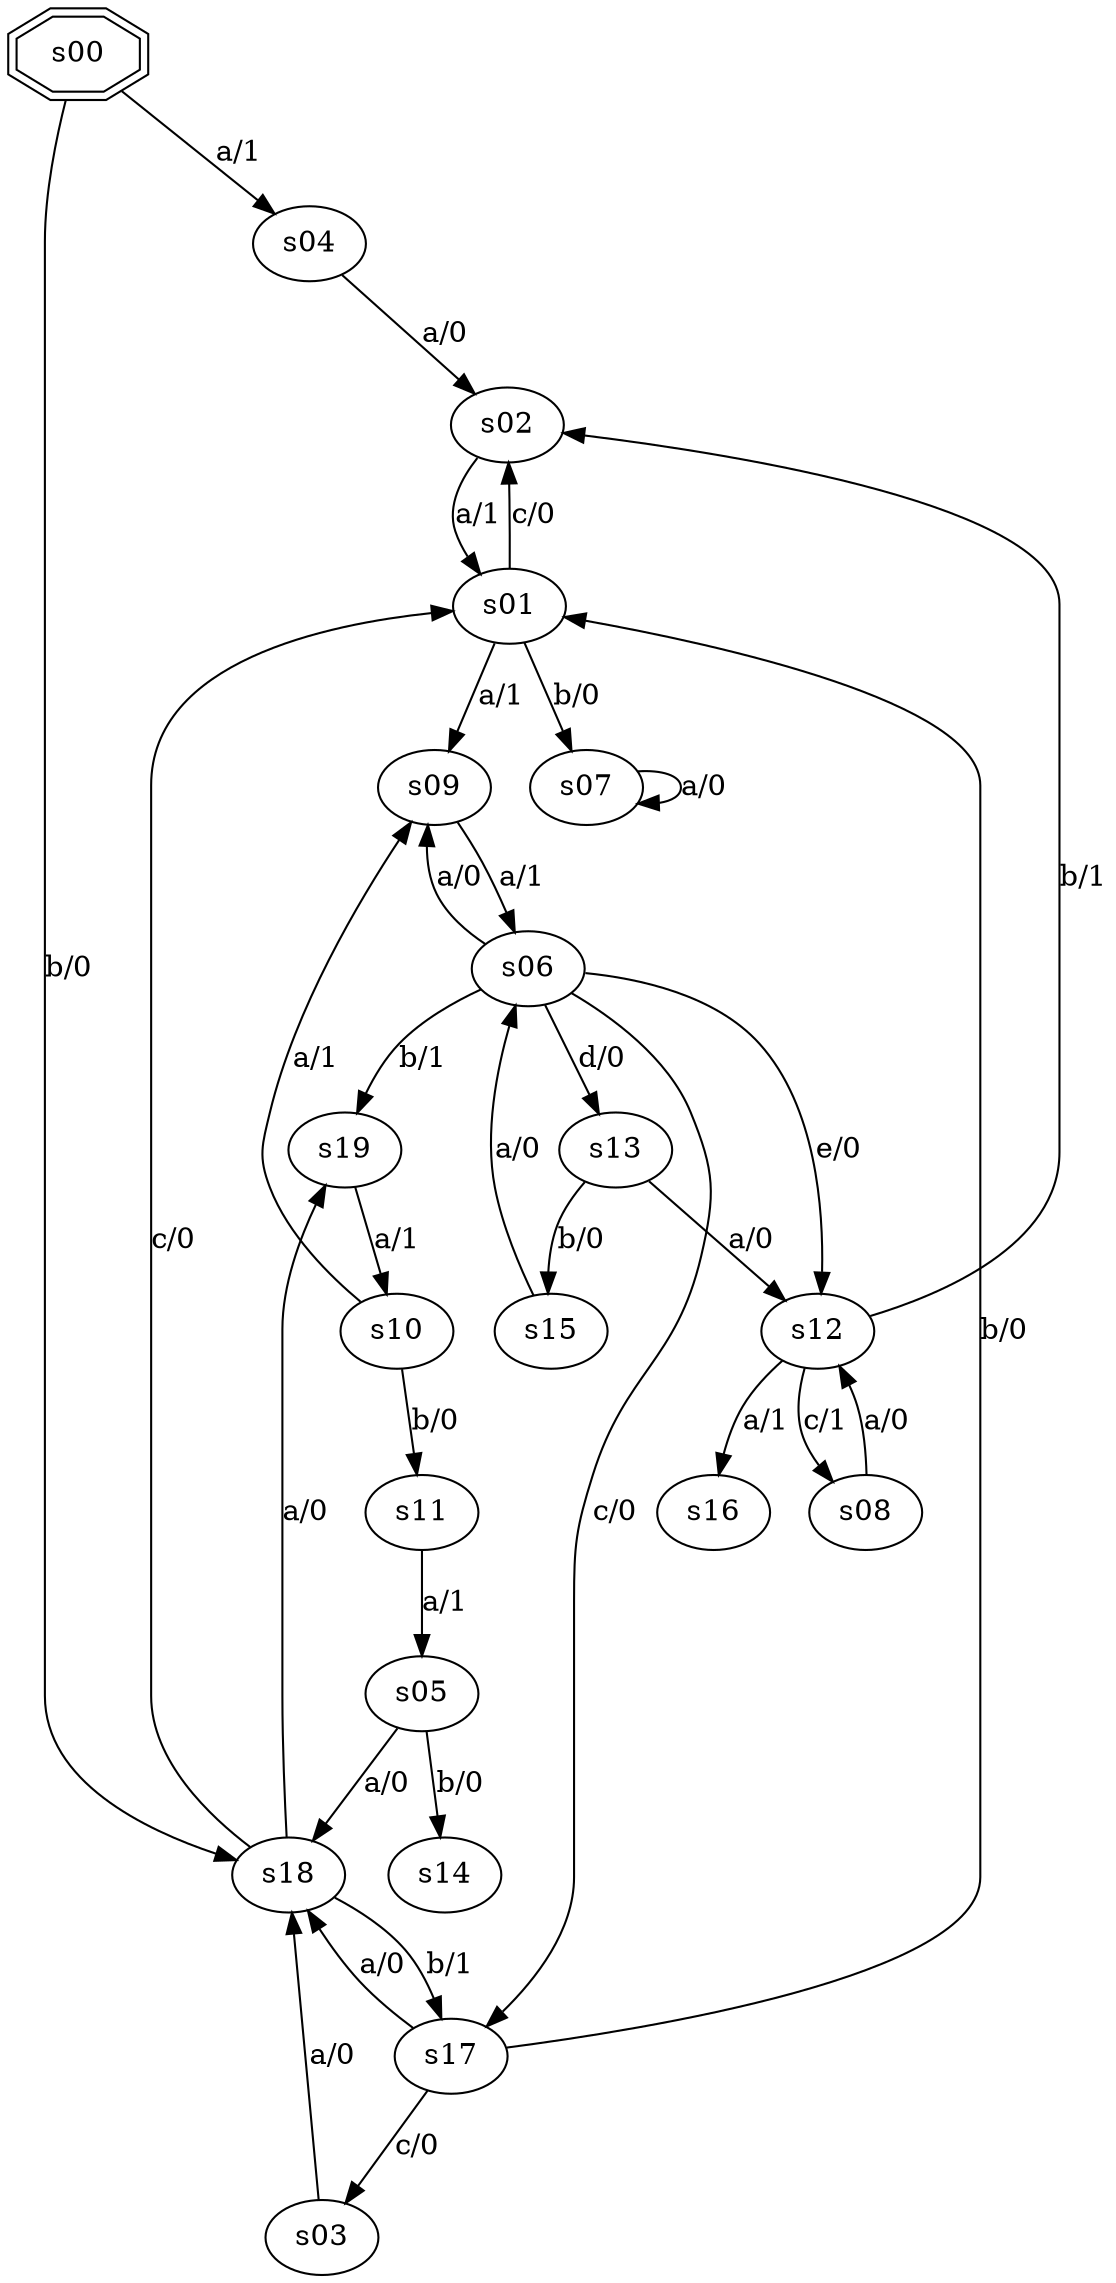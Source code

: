 digraph graph_011 {
	s00 -> s04 [label="a/1"];
	s00 -> s18 [label="b/0"];
	s01 -> s09 [label="a/1"];
	s01 -> s07 [label="b/0"];
	s01 -> s02 [label="c/0"];
	s02 -> s01 [label="a/1"];
	s03 -> s18 [label="a/0"];
	s04 -> s02 [label="a/0"];
	s05 -> s18 [label="a/0"];
	s05 -> s14 [label="b/0"];
	s06 -> s09 [label="a/0"];
	s06 -> s19 [label="b/1"];
	s06 -> s17 [label="c/0"];
	s06 -> s13 [label="d/0"];
	s06 -> s12 [label="e/0"];
	s07 -> s07 [label="a/0"];
	s08 -> s12 [label="a/0"];
	s09 -> s06 [label="a/1"];
	s10 -> s09 [label="a/1"];
	s10 -> s11 [label="b/0"];
	s11 -> s05 [label="a/1"];
	s12 -> s16 [label="a/1"];
	s12 -> s02 [label="b/1"];
	s12 -> s08 [label="c/1"];
	s13 -> s12 [label="a/0"];
	s13 -> s15 [label="b/0"];
	s15 -> s06 [label="a/0"];
	s17 -> s18 [label="a/0"];
	s17 -> s01 [label="b/0"];
	s17 -> s03 [label="c/0"];
	s18 -> s19 [label="a/0"];
	s18 -> s17 [label="b/1"];
	s18 -> s01 [label="c/0"];
	s19 -> s10 [label="a/1"];
	s00 [shape=doubleoctagon];
}